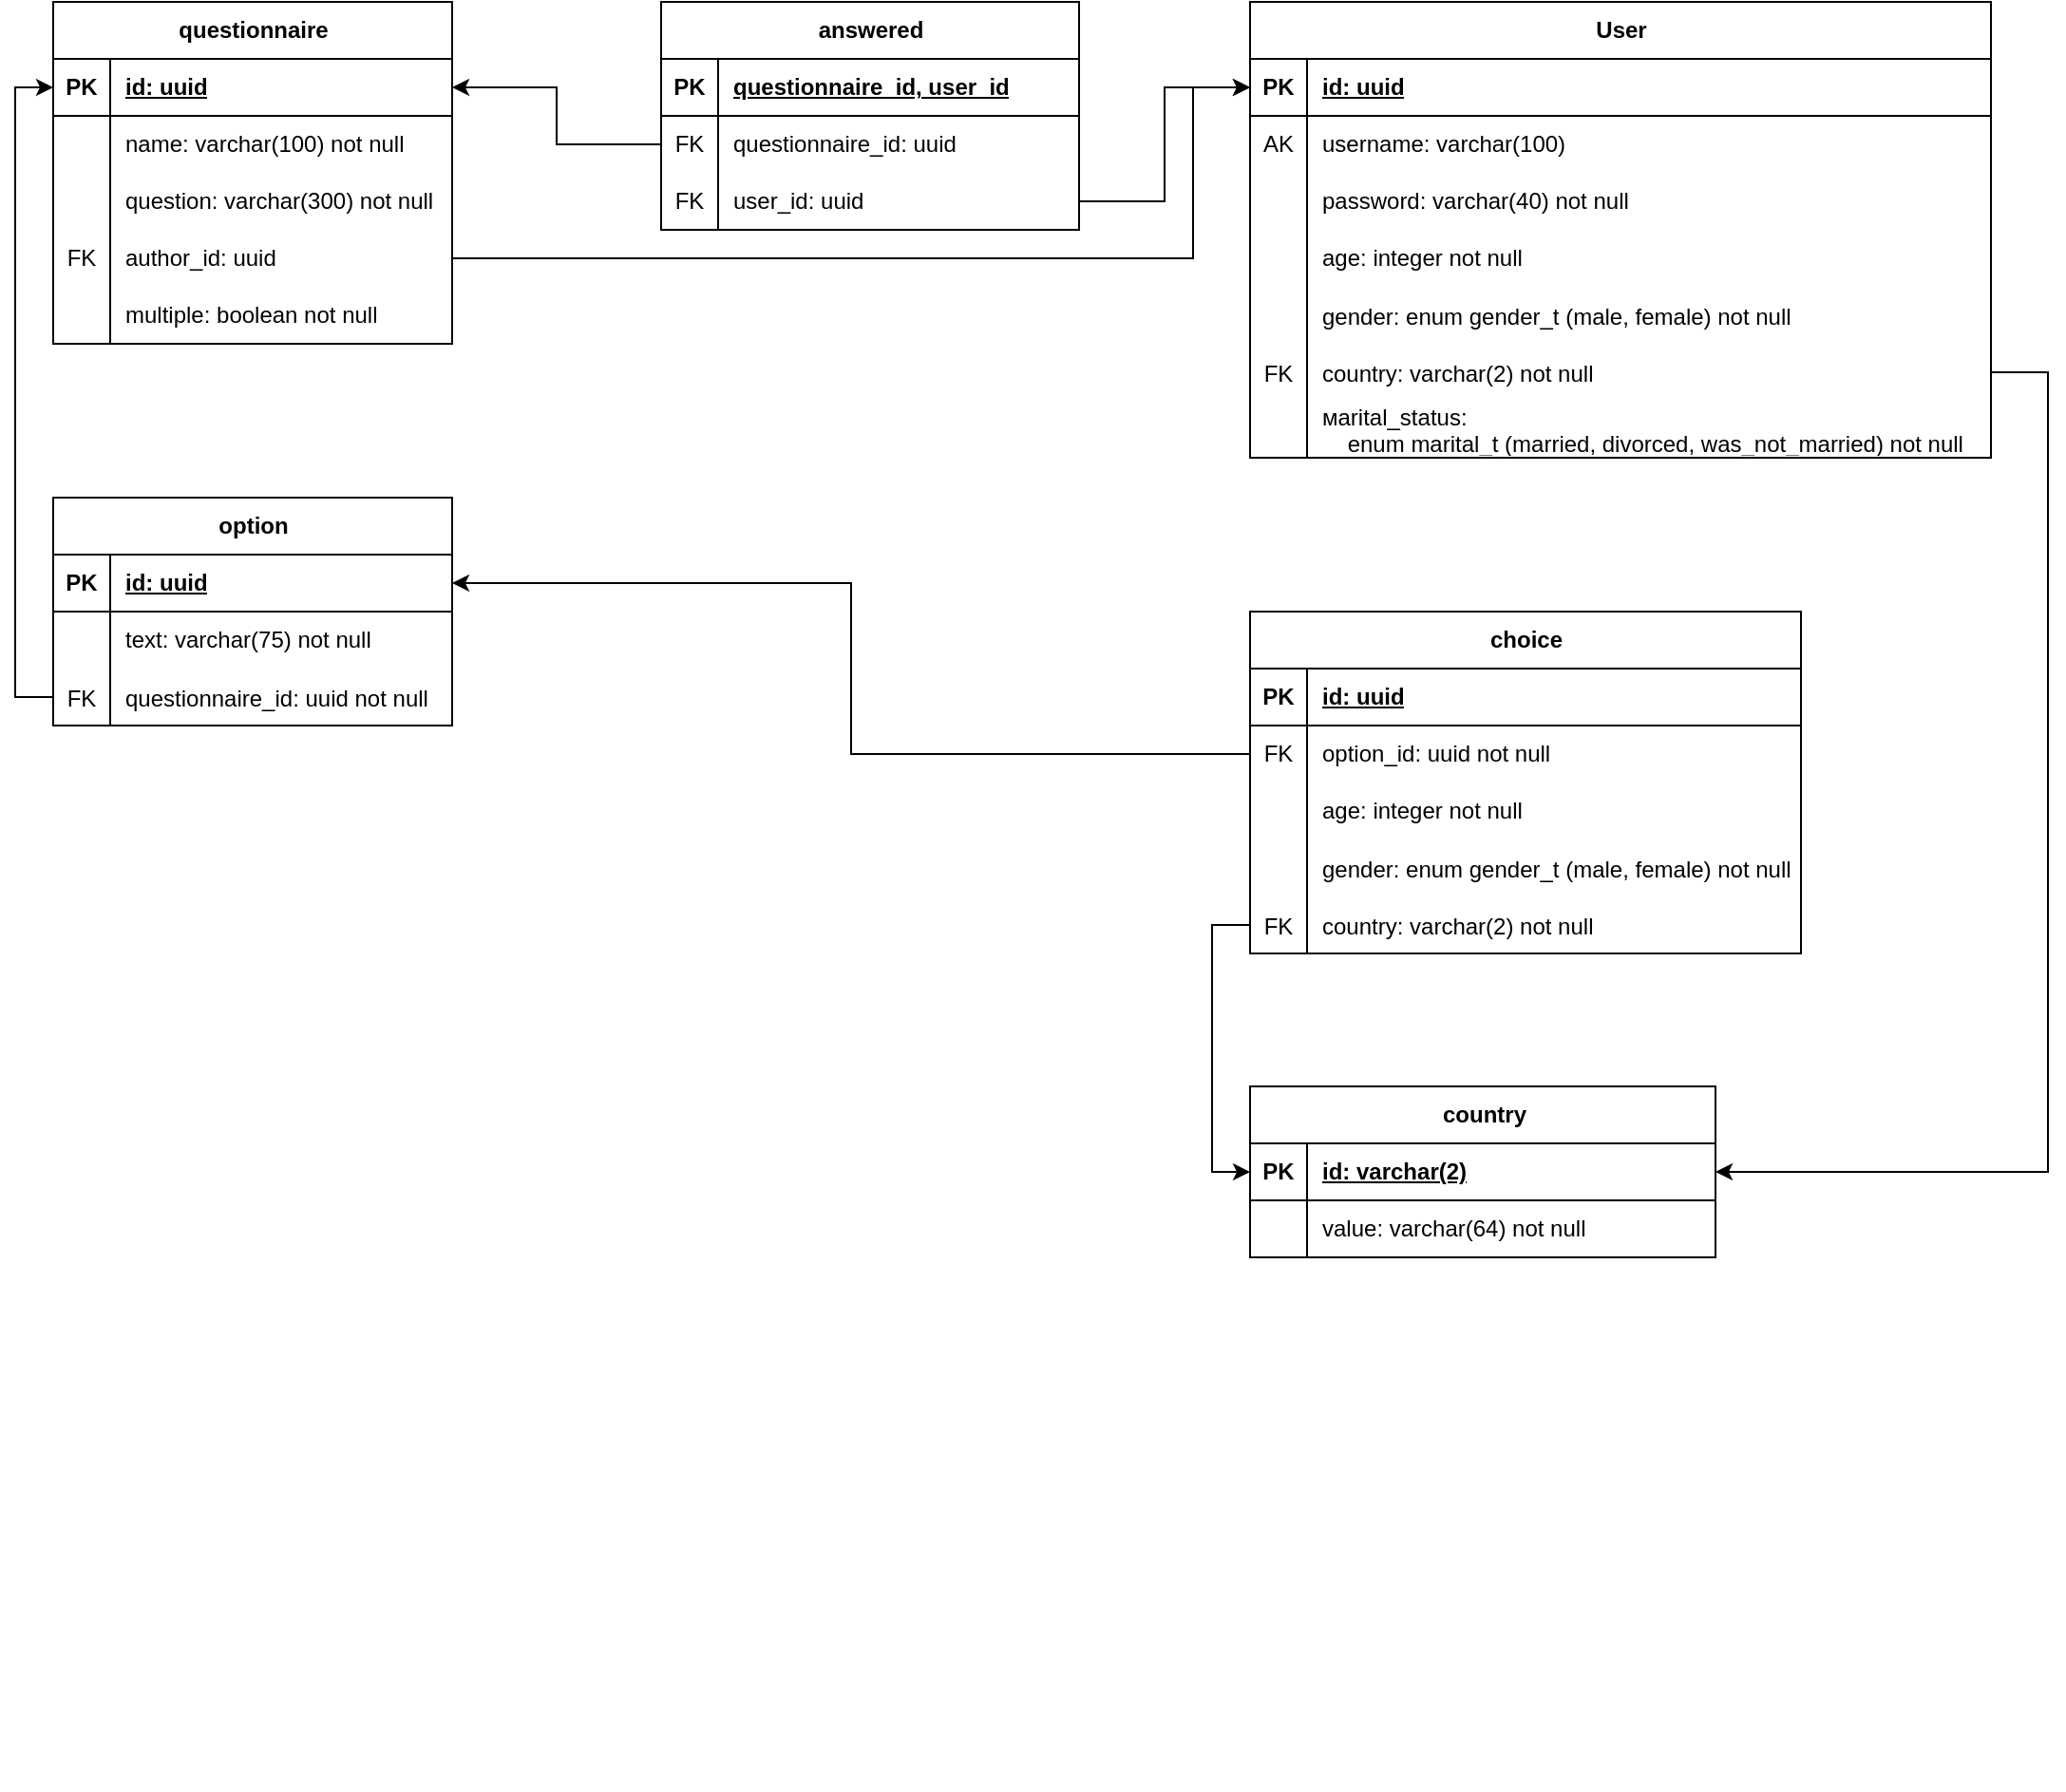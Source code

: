 <mxfile version="22.0.8" type="device">
  <diagram name="Страница — 1" id="QSBf3perLv_kSxdTgKMJ">
    <mxGraphModel dx="2261" dy="-389" grid="1" gridSize="10" guides="1" tooltips="1" connect="1" arrows="1" fold="1" page="1" pageScale="1" pageWidth="827" pageHeight="1169" math="0" shadow="0">
      <root>
        <mxCell id="0" />
        <mxCell id="1" parent="0" />
        <mxCell id="QNqdyhj0v0ewK2Hj2IED-8" value="questionnaire" style="shape=table;startSize=30;container=1;collapsible=1;childLayout=tableLayout;fixedRows=1;rowLines=0;fontStyle=1;align=center;resizeLast=1;html=1;" parent="1" vertex="1">
          <mxGeometry x="-110" y="1169" width="210" height="180" as="geometry" />
        </mxCell>
        <mxCell id="QNqdyhj0v0ewK2Hj2IED-9" value="" style="shape=tableRow;horizontal=0;startSize=0;swimlaneHead=0;swimlaneBody=0;fillColor=none;collapsible=0;dropTarget=0;points=[[0,0.5],[1,0.5]];portConstraint=eastwest;top=0;left=0;right=0;bottom=1;" parent="QNqdyhj0v0ewK2Hj2IED-8" vertex="1">
          <mxGeometry y="30" width="210" height="30" as="geometry" />
        </mxCell>
        <mxCell id="QNqdyhj0v0ewK2Hj2IED-10" value="PK" style="shape=partialRectangle;connectable=0;fillColor=none;top=0;left=0;bottom=0;right=0;fontStyle=1;overflow=hidden;whiteSpace=wrap;html=1;" parent="QNqdyhj0v0ewK2Hj2IED-9" vertex="1">
          <mxGeometry width="30" height="30" as="geometry">
            <mxRectangle width="30" height="30" as="alternateBounds" />
          </mxGeometry>
        </mxCell>
        <mxCell id="QNqdyhj0v0ewK2Hj2IED-11" value="id: uuid" style="shape=partialRectangle;connectable=0;fillColor=none;top=0;left=0;bottom=0;right=0;align=left;spacingLeft=6;fontStyle=5;overflow=hidden;whiteSpace=wrap;html=1;" parent="QNqdyhj0v0ewK2Hj2IED-9" vertex="1">
          <mxGeometry x="30" width="180" height="30" as="geometry">
            <mxRectangle width="180" height="30" as="alternateBounds" />
          </mxGeometry>
        </mxCell>
        <mxCell id="QNqdyhj0v0ewK2Hj2IED-12" value="" style="shape=tableRow;horizontal=0;startSize=0;swimlaneHead=0;swimlaneBody=0;fillColor=none;collapsible=0;dropTarget=0;points=[[0,0.5],[1,0.5]];portConstraint=eastwest;top=0;left=0;right=0;bottom=0;" parent="QNqdyhj0v0ewK2Hj2IED-8" vertex="1">
          <mxGeometry y="60" width="210" height="30" as="geometry" />
        </mxCell>
        <mxCell id="QNqdyhj0v0ewK2Hj2IED-13" value="" style="shape=partialRectangle;connectable=0;fillColor=none;top=0;left=0;bottom=0;right=0;editable=1;overflow=hidden;whiteSpace=wrap;html=1;" parent="QNqdyhj0v0ewK2Hj2IED-12" vertex="1">
          <mxGeometry width="30" height="30" as="geometry">
            <mxRectangle width="30" height="30" as="alternateBounds" />
          </mxGeometry>
        </mxCell>
        <mxCell id="QNqdyhj0v0ewK2Hj2IED-14" value="name: varchar(100)&amp;nbsp;not null" style="shape=partialRectangle;connectable=0;fillColor=none;top=0;left=0;bottom=0;right=0;align=left;spacingLeft=6;overflow=hidden;whiteSpace=wrap;html=1;" parent="QNqdyhj0v0ewK2Hj2IED-12" vertex="1">
          <mxGeometry x="30" width="180" height="30" as="geometry">
            <mxRectangle width="180" height="30" as="alternateBounds" />
          </mxGeometry>
        </mxCell>
        <mxCell id="QNqdyhj0v0ewK2Hj2IED-15" value="" style="shape=tableRow;horizontal=0;startSize=0;swimlaneHead=0;swimlaneBody=0;fillColor=none;collapsible=0;dropTarget=0;points=[[0,0.5],[1,0.5]];portConstraint=eastwest;top=0;left=0;right=0;bottom=0;" parent="QNqdyhj0v0ewK2Hj2IED-8" vertex="1">
          <mxGeometry y="90" width="210" height="30" as="geometry" />
        </mxCell>
        <mxCell id="QNqdyhj0v0ewK2Hj2IED-16" value="" style="shape=partialRectangle;connectable=0;fillColor=none;top=0;left=0;bottom=0;right=0;editable=1;overflow=hidden;whiteSpace=wrap;html=1;" parent="QNqdyhj0v0ewK2Hj2IED-15" vertex="1">
          <mxGeometry width="30" height="30" as="geometry">
            <mxRectangle width="30" height="30" as="alternateBounds" />
          </mxGeometry>
        </mxCell>
        <mxCell id="QNqdyhj0v0ewK2Hj2IED-17" value="question: varchar(300)&amp;nbsp;not null" style="shape=partialRectangle;connectable=0;fillColor=none;top=0;left=0;bottom=0;right=0;align=left;spacingLeft=6;overflow=hidden;whiteSpace=wrap;html=1;" parent="QNqdyhj0v0ewK2Hj2IED-15" vertex="1">
          <mxGeometry x="30" width="180" height="30" as="geometry">
            <mxRectangle width="180" height="30" as="alternateBounds" />
          </mxGeometry>
        </mxCell>
        <mxCell id="QNqdyhj0v0ewK2Hj2IED-18" value="" style="shape=tableRow;horizontal=0;startSize=0;swimlaneHead=0;swimlaneBody=0;fillColor=none;collapsible=0;dropTarget=0;points=[[0,0.5],[1,0.5]];portConstraint=eastwest;top=0;left=0;right=0;bottom=0;" parent="QNqdyhj0v0ewK2Hj2IED-8" vertex="1">
          <mxGeometry y="120" width="210" height="30" as="geometry" />
        </mxCell>
        <mxCell id="QNqdyhj0v0ewK2Hj2IED-19" value="FK" style="shape=partialRectangle;connectable=0;fillColor=none;top=0;left=0;bottom=0;right=0;editable=1;overflow=hidden;whiteSpace=wrap;html=1;" parent="QNqdyhj0v0ewK2Hj2IED-18" vertex="1">
          <mxGeometry width="30" height="30" as="geometry">
            <mxRectangle width="30" height="30" as="alternateBounds" />
          </mxGeometry>
        </mxCell>
        <mxCell id="QNqdyhj0v0ewK2Hj2IED-20" value="author_id: uuid" style="shape=partialRectangle;connectable=0;fillColor=none;top=0;left=0;bottom=0;right=0;align=left;spacingLeft=6;overflow=hidden;whiteSpace=wrap;html=1;" parent="QNqdyhj0v0ewK2Hj2IED-18" vertex="1">
          <mxGeometry x="30" width="180" height="30" as="geometry">
            <mxRectangle width="180" height="30" as="alternateBounds" />
          </mxGeometry>
        </mxCell>
        <mxCell id="QNqdyhj0v0ewK2Hj2IED-21" value="" style="shape=tableRow;horizontal=0;startSize=0;swimlaneHead=0;swimlaneBody=0;fillColor=none;collapsible=0;dropTarget=0;points=[[0,0.5],[1,0.5]];portConstraint=eastwest;top=0;left=0;right=0;bottom=0;" parent="QNqdyhj0v0ewK2Hj2IED-8" vertex="1">
          <mxGeometry y="150" width="210" height="30" as="geometry" />
        </mxCell>
        <mxCell id="QNqdyhj0v0ewK2Hj2IED-22" value="" style="shape=partialRectangle;connectable=0;fillColor=none;top=0;left=0;bottom=0;right=0;editable=1;overflow=hidden;whiteSpace=wrap;html=1;" parent="QNqdyhj0v0ewK2Hj2IED-21" vertex="1">
          <mxGeometry width="30" height="30" as="geometry">
            <mxRectangle width="30" height="30" as="alternateBounds" />
          </mxGeometry>
        </mxCell>
        <mxCell id="QNqdyhj0v0ewK2Hj2IED-23" value="multiple: boolean not null" style="shape=partialRectangle;connectable=0;fillColor=none;top=0;left=0;bottom=0;right=0;align=left;spacingLeft=6;overflow=hidden;whiteSpace=wrap;html=1;" parent="QNqdyhj0v0ewK2Hj2IED-21" vertex="1">
          <mxGeometry x="30" width="180" height="30" as="geometry">
            <mxRectangle width="180" height="30" as="alternateBounds" />
          </mxGeometry>
        </mxCell>
        <mxCell id="QNqdyhj0v0ewK2Hj2IED-24" value="option" style="shape=table;startSize=30;container=1;collapsible=1;childLayout=tableLayout;fixedRows=1;rowLines=0;fontStyle=1;align=center;resizeLast=1;html=1;" parent="1" vertex="1">
          <mxGeometry x="-110" y="1430" width="210" height="120" as="geometry" />
        </mxCell>
        <mxCell id="QNqdyhj0v0ewK2Hj2IED-25" value="" style="shape=tableRow;horizontal=0;startSize=0;swimlaneHead=0;swimlaneBody=0;fillColor=none;collapsible=0;dropTarget=0;points=[[0,0.5],[1,0.5]];portConstraint=eastwest;top=0;left=0;right=0;bottom=1;" parent="QNqdyhj0v0ewK2Hj2IED-24" vertex="1">
          <mxGeometry y="30" width="210" height="30" as="geometry" />
        </mxCell>
        <mxCell id="QNqdyhj0v0ewK2Hj2IED-26" value="PK" style="shape=partialRectangle;connectable=0;fillColor=none;top=0;left=0;bottom=0;right=0;fontStyle=1;overflow=hidden;whiteSpace=wrap;html=1;" parent="QNqdyhj0v0ewK2Hj2IED-25" vertex="1">
          <mxGeometry width="30" height="30" as="geometry">
            <mxRectangle width="30" height="30" as="alternateBounds" />
          </mxGeometry>
        </mxCell>
        <mxCell id="QNqdyhj0v0ewK2Hj2IED-27" value="id: uuid" style="shape=partialRectangle;connectable=0;fillColor=none;top=0;left=0;bottom=0;right=0;align=left;spacingLeft=6;fontStyle=5;overflow=hidden;whiteSpace=wrap;html=1;" parent="QNqdyhj0v0ewK2Hj2IED-25" vertex="1">
          <mxGeometry x="30" width="180" height="30" as="geometry">
            <mxRectangle width="180" height="30" as="alternateBounds" />
          </mxGeometry>
        </mxCell>
        <mxCell id="QNqdyhj0v0ewK2Hj2IED-28" value="" style="shape=tableRow;horizontal=0;startSize=0;swimlaneHead=0;swimlaneBody=0;fillColor=none;collapsible=0;dropTarget=0;points=[[0,0.5],[1,0.5]];portConstraint=eastwest;top=0;left=0;right=0;bottom=0;" parent="QNqdyhj0v0ewK2Hj2IED-24" vertex="1">
          <mxGeometry y="60" width="210" height="30" as="geometry" />
        </mxCell>
        <mxCell id="QNqdyhj0v0ewK2Hj2IED-29" value="" style="shape=partialRectangle;connectable=0;fillColor=none;top=0;left=0;bottom=0;right=0;editable=1;overflow=hidden;whiteSpace=wrap;html=1;" parent="QNqdyhj0v0ewK2Hj2IED-28" vertex="1">
          <mxGeometry width="30" height="30" as="geometry">
            <mxRectangle width="30" height="30" as="alternateBounds" />
          </mxGeometry>
        </mxCell>
        <mxCell id="QNqdyhj0v0ewK2Hj2IED-30" value="text: varchar(75)&amp;nbsp;not null" style="shape=partialRectangle;connectable=0;fillColor=none;top=0;left=0;bottom=0;right=0;align=left;spacingLeft=6;overflow=hidden;whiteSpace=wrap;html=1;" parent="QNqdyhj0v0ewK2Hj2IED-28" vertex="1">
          <mxGeometry x="30" width="180" height="30" as="geometry">
            <mxRectangle width="180" height="30" as="alternateBounds" />
          </mxGeometry>
        </mxCell>
        <mxCell id="QNqdyhj0v0ewK2Hj2IED-31" value="" style="shape=tableRow;horizontal=0;startSize=0;swimlaneHead=0;swimlaneBody=0;fillColor=none;collapsible=0;dropTarget=0;points=[[0,0.5],[1,0.5]];portConstraint=eastwest;top=0;left=0;right=0;bottom=0;" parent="QNqdyhj0v0ewK2Hj2IED-24" vertex="1">
          <mxGeometry y="90" width="210" height="30" as="geometry" />
        </mxCell>
        <mxCell id="QNqdyhj0v0ewK2Hj2IED-32" value="FK" style="shape=partialRectangle;connectable=0;fillColor=none;top=0;left=0;bottom=0;right=0;editable=1;overflow=hidden;" parent="QNqdyhj0v0ewK2Hj2IED-31" vertex="1">
          <mxGeometry width="30" height="30" as="geometry">
            <mxRectangle width="30" height="30" as="alternateBounds" />
          </mxGeometry>
        </mxCell>
        <mxCell id="QNqdyhj0v0ewK2Hj2IED-33" value="questionnaire_id: uuid not null" style="shape=partialRectangle;connectable=0;fillColor=none;top=0;left=0;bottom=0;right=0;align=left;spacingLeft=6;overflow=hidden;" parent="QNqdyhj0v0ewK2Hj2IED-31" vertex="1">
          <mxGeometry x="30" width="180" height="30" as="geometry">
            <mxRectangle width="180" height="30" as="alternateBounds" />
          </mxGeometry>
        </mxCell>
        <mxCell id="QNqdyhj0v0ewK2Hj2IED-53" value="choice" style="shape=table;startSize=30;container=1;collapsible=1;childLayout=tableLayout;fixedRows=1;rowLines=0;fontStyle=1;align=center;resizeLast=1;html=1;" parent="1" vertex="1">
          <mxGeometry x="520" y="1490" width="290" height="180" as="geometry" />
        </mxCell>
        <mxCell id="QNqdyhj0v0ewK2Hj2IED-54" value="" style="shape=tableRow;horizontal=0;startSize=0;swimlaneHead=0;swimlaneBody=0;fillColor=none;collapsible=0;dropTarget=0;points=[[0,0.5],[1,0.5]];portConstraint=eastwest;top=0;left=0;right=0;bottom=1;" parent="QNqdyhj0v0ewK2Hj2IED-53" vertex="1">
          <mxGeometry y="30" width="290" height="30" as="geometry" />
        </mxCell>
        <mxCell id="QNqdyhj0v0ewK2Hj2IED-55" value="PK" style="shape=partialRectangle;connectable=0;fillColor=none;top=0;left=0;bottom=0;right=0;fontStyle=1;overflow=hidden;whiteSpace=wrap;html=1;" parent="QNqdyhj0v0ewK2Hj2IED-54" vertex="1">
          <mxGeometry width="30" height="30" as="geometry">
            <mxRectangle width="30" height="30" as="alternateBounds" />
          </mxGeometry>
        </mxCell>
        <mxCell id="QNqdyhj0v0ewK2Hj2IED-56" value="id: uuid" style="shape=partialRectangle;connectable=0;fillColor=none;top=0;left=0;bottom=0;right=0;align=left;spacingLeft=6;fontStyle=5;overflow=hidden;whiteSpace=wrap;html=1;" parent="QNqdyhj0v0ewK2Hj2IED-54" vertex="1">
          <mxGeometry x="30" width="260" height="30" as="geometry">
            <mxRectangle width="260" height="30" as="alternateBounds" />
          </mxGeometry>
        </mxCell>
        <mxCell id="QNqdyhj0v0ewK2Hj2IED-60" value="" style="shape=tableRow;horizontal=0;startSize=0;swimlaneHead=0;swimlaneBody=0;fillColor=none;collapsible=0;dropTarget=0;points=[[0,0.5],[1,0.5]];portConstraint=eastwest;top=0;left=0;right=0;bottom=0;" parent="QNqdyhj0v0ewK2Hj2IED-53" vertex="1">
          <mxGeometry y="60" width="290" height="30" as="geometry" />
        </mxCell>
        <mxCell id="QNqdyhj0v0ewK2Hj2IED-61" value="FK" style="shape=partialRectangle;connectable=0;fillColor=none;top=0;left=0;bottom=0;right=0;editable=1;overflow=hidden;whiteSpace=wrap;html=1;" parent="QNqdyhj0v0ewK2Hj2IED-60" vertex="1">
          <mxGeometry width="30" height="30" as="geometry">
            <mxRectangle width="30" height="30" as="alternateBounds" />
          </mxGeometry>
        </mxCell>
        <mxCell id="QNqdyhj0v0ewK2Hj2IED-62" value="option_id: uuid&amp;nbsp;not null" style="shape=partialRectangle;connectable=0;fillColor=none;top=0;left=0;bottom=0;right=0;align=left;spacingLeft=6;overflow=hidden;whiteSpace=wrap;html=1;" parent="QNqdyhj0v0ewK2Hj2IED-60" vertex="1">
          <mxGeometry x="30" width="260" height="30" as="geometry">
            <mxRectangle width="260" height="30" as="alternateBounds" />
          </mxGeometry>
        </mxCell>
        <mxCell id="QNqdyhj0v0ewK2Hj2IED-63" value="" style="shape=tableRow;horizontal=0;startSize=0;swimlaneHead=0;swimlaneBody=0;fillColor=none;collapsible=0;dropTarget=0;points=[[0,0.5],[1,0.5]];portConstraint=eastwest;top=0;left=0;right=0;bottom=0;" parent="QNqdyhj0v0ewK2Hj2IED-53" vertex="1">
          <mxGeometry y="90" width="290" height="30" as="geometry" />
        </mxCell>
        <mxCell id="QNqdyhj0v0ewK2Hj2IED-64" value="" style="shape=partialRectangle;connectable=0;fillColor=none;top=0;left=0;bottom=0;right=0;editable=1;overflow=hidden;whiteSpace=wrap;html=1;" parent="QNqdyhj0v0ewK2Hj2IED-63" vertex="1">
          <mxGeometry width="30" height="30" as="geometry">
            <mxRectangle width="30" height="30" as="alternateBounds" />
          </mxGeometry>
        </mxCell>
        <mxCell id="QNqdyhj0v0ewK2Hj2IED-65" value="age: integer&amp;nbsp;not null" style="shape=partialRectangle;connectable=0;fillColor=none;top=0;left=0;bottom=0;right=0;align=left;spacingLeft=6;overflow=hidden;whiteSpace=wrap;html=1;" parent="QNqdyhj0v0ewK2Hj2IED-63" vertex="1">
          <mxGeometry x="30" width="260" height="30" as="geometry">
            <mxRectangle width="260" height="30" as="alternateBounds" />
          </mxGeometry>
        </mxCell>
        <mxCell id="QNqdyhj0v0ewK2Hj2IED-102" value="" style="shape=tableRow;horizontal=0;startSize=0;swimlaneHead=0;swimlaneBody=0;fillColor=none;collapsible=0;dropTarget=0;points=[[0,0.5],[1,0.5]];portConstraint=eastwest;top=0;left=0;right=0;bottom=0;" parent="QNqdyhj0v0ewK2Hj2IED-53" vertex="1">
          <mxGeometry y="120" width="290" height="30" as="geometry" />
        </mxCell>
        <mxCell id="QNqdyhj0v0ewK2Hj2IED-103" value="" style="shape=partialRectangle;connectable=0;fillColor=none;top=0;left=0;bottom=0;right=0;editable=1;overflow=hidden;" parent="QNqdyhj0v0ewK2Hj2IED-102" vertex="1">
          <mxGeometry width="30" height="30" as="geometry">
            <mxRectangle width="30" height="30" as="alternateBounds" />
          </mxGeometry>
        </mxCell>
        <mxCell id="QNqdyhj0v0ewK2Hj2IED-104" value="gender: enum gender_t (male, female) not null" style="shape=partialRectangle;connectable=0;fillColor=none;top=0;left=0;bottom=0;right=0;align=left;spacingLeft=6;overflow=hidden;" parent="QNqdyhj0v0ewK2Hj2IED-102" vertex="1">
          <mxGeometry x="30" width="260" height="30" as="geometry">
            <mxRectangle width="260" height="30" as="alternateBounds" />
          </mxGeometry>
        </mxCell>
        <mxCell id="QNqdyhj0v0ewK2Hj2IED-108" value="" style="shape=tableRow;horizontal=0;startSize=0;swimlaneHead=0;swimlaneBody=0;fillColor=none;collapsible=0;dropTarget=0;points=[[0,0.5],[1,0.5]];portConstraint=eastwest;top=0;left=0;right=0;bottom=0;" parent="QNqdyhj0v0ewK2Hj2IED-53" vertex="1">
          <mxGeometry y="150" width="290" height="30" as="geometry" />
        </mxCell>
        <mxCell id="QNqdyhj0v0ewK2Hj2IED-109" value="FK" style="shape=partialRectangle;connectable=0;fillColor=none;top=0;left=0;bottom=0;right=0;editable=1;overflow=hidden;" parent="QNqdyhj0v0ewK2Hj2IED-108" vertex="1">
          <mxGeometry width="30" height="30" as="geometry">
            <mxRectangle width="30" height="30" as="alternateBounds" />
          </mxGeometry>
        </mxCell>
        <mxCell id="QNqdyhj0v0ewK2Hj2IED-110" value="country: varchar(2) not null" style="shape=partialRectangle;connectable=0;fillColor=none;top=0;left=0;bottom=0;right=0;align=left;spacingLeft=6;overflow=hidden;" parent="QNqdyhj0v0ewK2Hj2IED-108" vertex="1">
          <mxGeometry x="30" width="260" height="30" as="geometry">
            <mxRectangle width="260" height="30" as="alternateBounds" />
          </mxGeometry>
        </mxCell>
        <mxCell id="QNqdyhj0v0ewK2Hj2IED-82" value="country" style="shape=table;startSize=30;container=1;collapsible=1;childLayout=tableLayout;fixedRows=1;rowLines=0;fontStyle=1;align=center;resizeLast=1;html=1;" parent="1" vertex="1">
          <mxGeometry x="520" y="1740" width="245" height="90" as="geometry" />
        </mxCell>
        <mxCell id="QNqdyhj0v0ewK2Hj2IED-83" value="" style="shape=tableRow;horizontal=0;startSize=0;swimlaneHead=0;swimlaneBody=0;fillColor=none;collapsible=0;dropTarget=0;points=[[0,0.5],[1,0.5]];portConstraint=eastwest;top=0;left=0;right=0;bottom=1;" parent="QNqdyhj0v0ewK2Hj2IED-82" vertex="1">
          <mxGeometry y="30" width="245" height="30" as="geometry" />
        </mxCell>
        <mxCell id="QNqdyhj0v0ewK2Hj2IED-84" value="PK" style="shape=partialRectangle;connectable=0;fillColor=none;top=0;left=0;bottom=0;right=0;fontStyle=1;overflow=hidden;whiteSpace=wrap;html=1;" parent="QNqdyhj0v0ewK2Hj2IED-83" vertex="1">
          <mxGeometry width="30" height="30" as="geometry">
            <mxRectangle width="30" height="30" as="alternateBounds" />
          </mxGeometry>
        </mxCell>
        <mxCell id="QNqdyhj0v0ewK2Hj2IED-85" value="id: varchar(2)" style="shape=partialRectangle;connectable=0;fillColor=none;top=0;left=0;bottom=0;right=0;align=left;spacingLeft=6;fontStyle=5;overflow=hidden;whiteSpace=wrap;html=1;" parent="QNqdyhj0v0ewK2Hj2IED-83" vertex="1">
          <mxGeometry x="30" width="215" height="30" as="geometry">
            <mxRectangle width="215" height="30" as="alternateBounds" />
          </mxGeometry>
        </mxCell>
        <mxCell id="QNqdyhj0v0ewK2Hj2IED-86" value="" style="shape=tableRow;horizontal=0;startSize=0;swimlaneHead=0;swimlaneBody=0;fillColor=none;collapsible=0;dropTarget=0;points=[[0,0.5],[1,0.5]];portConstraint=eastwest;top=0;left=0;right=0;bottom=0;" parent="QNqdyhj0v0ewK2Hj2IED-82" vertex="1">
          <mxGeometry y="60" width="245" height="30" as="geometry" />
        </mxCell>
        <mxCell id="QNqdyhj0v0ewK2Hj2IED-87" value="" style="shape=partialRectangle;connectable=0;fillColor=none;top=0;left=0;bottom=0;right=0;editable=1;overflow=hidden;whiteSpace=wrap;html=1;" parent="QNqdyhj0v0ewK2Hj2IED-86" vertex="1">
          <mxGeometry width="30" height="30" as="geometry">
            <mxRectangle width="30" height="30" as="alternateBounds" />
          </mxGeometry>
        </mxCell>
        <mxCell id="QNqdyhj0v0ewK2Hj2IED-88" value="value: varchar(64) not null" style="shape=partialRectangle;connectable=0;fillColor=none;top=0;left=0;bottom=0;right=0;align=left;spacingLeft=6;overflow=hidden;whiteSpace=wrap;html=1;" parent="QNqdyhj0v0ewK2Hj2IED-86" vertex="1">
          <mxGeometry x="30" width="215" height="30" as="geometry">
            <mxRectangle width="215" height="30" as="alternateBounds" />
          </mxGeometry>
        </mxCell>
        <mxCell id="QNqdyhj0v0ewK2Hj2IED-99" value="" style="shape=tableRow;horizontal=0;startSize=0;swimlaneHead=0;swimlaneBody=0;fillColor=none;collapsible=0;dropTarget=0;points=[[0,0.5],[1,0.5]];portConstraint=eastwest;top=0;left=0;right=0;bottom=0;" parent="1" vertex="1">
          <mxGeometry x="-10" y="2080" width="380" height="30" as="geometry" />
        </mxCell>
        <mxCell id="QNqdyhj0v0ewK2Hj2IED-100" value="" style="shape=partialRectangle;connectable=0;fillColor=none;top=0;left=0;bottom=0;right=0;editable=1;overflow=hidden;whiteSpace=wrap;html=1;" parent="QNqdyhj0v0ewK2Hj2IED-99" vertex="1">
          <mxGeometry width="30" height="30" as="geometry">
            <mxRectangle width="30" height="30" as="alternateBounds" />
          </mxGeometry>
        </mxCell>
        <mxCell id="QNqdyhj0v0ewK2Hj2IED-112" value="User" style="shape=table;startSize=30;container=1;collapsible=1;childLayout=tableLayout;fixedRows=1;rowLines=0;fontStyle=1;align=center;resizeLast=1;html=1;" parent="1" vertex="1">
          <mxGeometry x="520" y="1169" width="390" height="240" as="geometry" />
        </mxCell>
        <mxCell id="QNqdyhj0v0ewK2Hj2IED-113" value="" style="shape=tableRow;horizontal=0;startSize=0;swimlaneHead=0;swimlaneBody=0;fillColor=none;collapsible=0;dropTarget=0;points=[[0,0.5],[1,0.5]];portConstraint=eastwest;top=0;left=0;right=0;bottom=1;" parent="QNqdyhj0v0ewK2Hj2IED-112" vertex="1">
          <mxGeometry y="30" width="390" height="30" as="geometry" />
        </mxCell>
        <mxCell id="QNqdyhj0v0ewK2Hj2IED-114" value="PK" style="shape=partialRectangle;connectable=0;fillColor=none;top=0;left=0;bottom=0;right=0;fontStyle=1;overflow=hidden;whiteSpace=wrap;html=1;" parent="QNqdyhj0v0ewK2Hj2IED-113" vertex="1">
          <mxGeometry width="30" height="30" as="geometry">
            <mxRectangle width="30" height="30" as="alternateBounds" />
          </mxGeometry>
        </mxCell>
        <mxCell id="QNqdyhj0v0ewK2Hj2IED-115" value="id: uuid" style="shape=partialRectangle;connectable=0;fillColor=none;top=0;left=0;bottom=0;right=0;align=left;spacingLeft=6;fontStyle=5;overflow=hidden;whiteSpace=wrap;html=1;" parent="QNqdyhj0v0ewK2Hj2IED-113" vertex="1">
          <mxGeometry x="30" width="360" height="30" as="geometry">
            <mxRectangle width="360" height="30" as="alternateBounds" />
          </mxGeometry>
        </mxCell>
        <mxCell id="QNqdyhj0v0ewK2Hj2IED-116" value="" style="shape=tableRow;horizontal=0;startSize=0;swimlaneHead=0;swimlaneBody=0;fillColor=none;collapsible=0;dropTarget=0;points=[[0,0.5],[1,0.5]];portConstraint=eastwest;top=0;left=0;right=0;bottom=0;" parent="QNqdyhj0v0ewK2Hj2IED-112" vertex="1">
          <mxGeometry y="60" width="390" height="30" as="geometry" />
        </mxCell>
        <mxCell id="QNqdyhj0v0ewK2Hj2IED-117" value="AK" style="shape=partialRectangle;connectable=0;fillColor=none;top=0;left=0;bottom=0;right=0;editable=1;overflow=hidden;whiteSpace=wrap;html=1;" parent="QNqdyhj0v0ewK2Hj2IED-116" vertex="1">
          <mxGeometry width="30" height="30" as="geometry">
            <mxRectangle width="30" height="30" as="alternateBounds" />
          </mxGeometry>
        </mxCell>
        <mxCell id="QNqdyhj0v0ewK2Hj2IED-118" value="username: varchar(100)" style="shape=partialRectangle;connectable=0;fillColor=none;top=0;left=0;bottom=0;right=0;align=left;spacingLeft=6;overflow=hidden;whiteSpace=wrap;html=1;" parent="QNqdyhj0v0ewK2Hj2IED-116" vertex="1">
          <mxGeometry x="30" width="360" height="30" as="geometry">
            <mxRectangle width="360" height="30" as="alternateBounds" />
          </mxGeometry>
        </mxCell>
        <mxCell id="QNqdyhj0v0ewK2Hj2IED-119" value="" style="shape=tableRow;horizontal=0;startSize=0;swimlaneHead=0;swimlaneBody=0;fillColor=none;collapsible=0;dropTarget=0;points=[[0,0.5],[1,0.5]];portConstraint=eastwest;top=0;left=0;right=0;bottom=0;" parent="QNqdyhj0v0ewK2Hj2IED-112" vertex="1">
          <mxGeometry y="90" width="390" height="30" as="geometry" />
        </mxCell>
        <mxCell id="QNqdyhj0v0ewK2Hj2IED-120" value="" style="shape=partialRectangle;connectable=0;fillColor=none;top=0;left=0;bottom=0;right=0;editable=1;overflow=hidden;whiteSpace=wrap;html=1;" parent="QNqdyhj0v0ewK2Hj2IED-119" vertex="1">
          <mxGeometry width="30" height="30" as="geometry">
            <mxRectangle width="30" height="30" as="alternateBounds" />
          </mxGeometry>
        </mxCell>
        <mxCell id="QNqdyhj0v0ewK2Hj2IED-121" value="password: varchar(40) not null" style="shape=partialRectangle;connectable=0;fillColor=none;top=0;left=0;bottom=0;right=0;align=left;spacingLeft=6;overflow=hidden;whiteSpace=wrap;html=1;" parent="QNqdyhj0v0ewK2Hj2IED-119" vertex="1">
          <mxGeometry x="30" width="360" height="30" as="geometry">
            <mxRectangle width="360" height="30" as="alternateBounds" />
          </mxGeometry>
        </mxCell>
        <mxCell id="QNqdyhj0v0ewK2Hj2IED-122" value="" style="shape=tableRow;horizontal=0;startSize=0;swimlaneHead=0;swimlaneBody=0;fillColor=none;collapsible=0;dropTarget=0;points=[[0,0.5],[1,0.5]];portConstraint=eastwest;top=0;left=0;right=0;bottom=0;" parent="QNqdyhj0v0ewK2Hj2IED-112" vertex="1">
          <mxGeometry y="120" width="390" height="30" as="geometry" />
        </mxCell>
        <mxCell id="QNqdyhj0v0ewK2Hj2IED-123" value="" style="shape=partialRectangle;connectable=0;fillColor=none;top=0;left=0;bottom=0;right=0;editable=1;overflow=hidden;whiteSpace=wrap;html=1;" parent="QNqdyhj0v0ewK2Hj2IED-122" vertex="1">
          <mxGeometry width="30" height="30" as="geometry">
            <mxRectangle width="30" height="30" as="alternateBounds" />
          </mxGeometry>
        </mxCell>
        <mxCell id="QNqdyhj0v0ewK2Hj2IED-124" value="age: integer&amp;nbsp;not null" style="shape=partialRectangle;connectable=0;fillColor=none;top=0;left=0;bottom=0;right=0;align=left;spacingLeft=6;overflow=hidden;whiteSpace=wrap;html=1;" parent="QNqdyhj0v0ewK2Hj2IED-122" vertex="1">
          <mxGeometry x="30" width="360" height="30" as="geometry">
            <mxRectangle width="360" height="30" as="alternateBounds" />
          </mxGeometry>
        </mxCell>
        <mxCell id="QNqdyhj0v0ewK2Hj2IED-125" value="" style="shape=tableRow;horizontal=0;startSize=0;swimlaneHead=0;swimlaneBody=0;fillColor=none;collapsible=0;dropTarget=0;points=[[0,0.5],[1,0.5]];portConstraint=eastwest;top=0;left=0;right=0;bottom=0;" parent="QNqdyhj0v0ewK2Hj2IED-112" vertex="1">
          <mxGeometry y="150" width="390" height="30" as="geometry" />
        </mxCell>
        <mxCell id="QNqdyhj0v0ewK2Hj2IED-126" value="" style="shape=partialRectangle;connectable=0;fillColor=none;top=0;left=0;bottom=0;right=0;editable=1;overflow=hidden;" parent="QNqdyhj0v0ewK2Hj2IED-125" vertex="1">
          <mxGeometry width="30" height="30" as="geometry">
            <mxRectangle width="30" height="30" as="alternateBounds" />
          </mxGeometry>
        </mxCell>
        <mxCell id="QNqdyhj0v0ewK2Hj2IED-127" value="gender: enum gender_t (male, female) not null" style="shape=partialRectangle;connectable=0;fillColor=none;top=0;left=0;bottom=0;right=0;align=left;spacingLeft=6;overflow=hidden;" parent="QNqdyhj0v0ewK2Hj2IED-125" vertex="1">
          <mxGeometry x="30" width="360" height="30" as="geometry">
            <mxRectangle width="360" height="30" as="alternateBounds" />
          </mxGeometry>
        </mxCell>
        <mxCell id="QNqdyhj0v0ewK2Hj2IED-129" value="" style="shape=tableRow;horizontal=0;startSize=0;swimlaneHead=0;swimlaneBody=0;fillColor=none;collapsible=0;dropTarget=0;points=[[0,0.5],[1,0.5]];portConstraint=eastwest;top=0;left=0;right=0;bottom=0;" parent="QNqdyhj0v0ewK2Hj2IED-112" vertex="1">
          <mxGeometry y="180" width="390" height="30" as="geometry" />
        </mxCell>
        <mxCell id="QNqdyhj0v0ewK2Hj2IED-130" value="FK" style="shape=partialRectangle;connectable=0;fillColor=none;top=0;left=0;bottom=0;right=0;editable=1;overflow=hidden;" parent="QNqdyhj0v0ewK2Hj2IED-129" vertex="1">
          <mxGeometry width="30" height="30" as="geometry">
            <mxRectangle width="30" height="30" as="alternateBounds" />
          </mxGeometry>
        </mxCell>
        <mxCell id="QNqdyhj0v0ewK2Hj2IED-131" value="country: varchar(2) not null" style="shape=partialRectangle;connectable=0;fillColor=none;top=0;left=0;bottom=0;right=0;align=left;spacingLeft=6;overflow=hidden;" parent="QNqdyhj0v0ewK2Hj2IED-129" vertex="1">
          <mxGeometry x="30" width="360" height="30" as="geometry">
            <mxRectangle width="360" height="30" as="alternateBounds" />
          </mxGeometry>
        </mxCell>
        <mxCell id="QNqdyhj0v0ewK2Hj2IED-132" value="" style="shape=tableRow;horizontal=0;startSize=0;swimlaneHead=0;swimlaneBody=0;fillColor=none;collapsible=0;dropTarget=0;points=[[0,0.5],[1,0.5]];portConstraint=eastwest;top=0;left=0;right=0;bottom=0;" parent="QNqdyhj0v0ewK2Hj2IED-112" vertex="1">
          <mxGeometry y="210" width="390" height="30" as="geometry" />
        </mxCell>
        <mxCell id="QNqdyhj0v0ewK2Hj2IED-133" value="" style="shape=partialRectangle;connectable=0;fillColor=none;top=0;left=0;bottom=0;right=0;editable=1;overflow=hidden;" parent="QNqdyhj0v0ewK2Hj2IED-132" vertex="1">
          <mxGeometry width="30" height="30" as="geometry">
            <mxRectangle width="30" height="30" as="alternateBounds" />
          </mxGeometry>
        </mxCell>
        <mxCell id="QNqdyhj0v0ewK2Hj2IED-134" value="мarital_status:&#xa;    enum marital_t (married, divorced, was_not_married) not null" style="shape=partialRectangle;connectable=0;fillColor=none;top=0;left=0;bottom=0;right=0;align=left;spacingLeft=6;overflow=hidden;" parent="QNqdyhj0v0ewK2Hj2IED-132" vertex="1">
          <mxGeometry x="30" width="360" height="30" as="geometry">
            <mxRectangle width="360" height="30" as="alternateBounds" />
          </mxGeometry>
        </mxCell>
        <mxCell id="QNqdyhj0v0ewK2Hj2IED-136" value="answered" style="shape=table;startSize=30;container=1;collapsible=1;childLayout=tableLayout;fixedRows=1;rowLines=0;fontStyle=1;align=center;resizeLast=1;html=1;" parent="1" vertex="1">
          <mxGeometry x="210" y="1169" width="220" height="120" as="geometry" />
        </mxCell>
        <mxCell id="QNqdyhj0v0ewK2Hj2IED-137" value="" style="shape=tableRow;horizontal=0;startSize=0;swimlaneHead=0;swimlaneBody=0;fillColor=none;collapsible=0;dropTarget=0;points=[[0,0.5],[1,0.5]];portConstraint=eastwest;top=0;left=0;right=0;bottom=1;" parent="QNqdyhj0v0ewK2Hj2IED-136" vertex="1">
          <mxGeometry y="30" width="220" height="30" as="geometry" />
        </mxCell>
        <mxCell id="QNqdyhj0v0ewK2Hj2IED-138" value="PK" style="shape=partialRectangle;connectable=0;fillColor=none;top=0;left=0;bottom=0;right=0;fontStyle=1;overflow=hidden;whiteSpace=wrap;html=1;" parent="QNqdyhj0v0ewK2Hj2IED-137" vertex="1">
          <mxGeometry width="30" height="30" as="geometry">
            <mxRectangle width="30" height="30" as="alternateBounds" />
          </mxGeometry>
        </mxCell>
        <mxCell id="QNqdyhj0v0ewK2Hj2IED-139" value="questionnaire_id, user_id" style="shape=partialRectangle;connectable=0;fillColor=none;top=0;left=0;bottom=0;right=0;align=left;spacingLeft=6;fontStyle=5;overflow=hidden;whiteSpace=wrap;html=1;" parent="QNqdyhj0v0ewK2Hj2IED-137" vertex="1">
          <mxGeometry x="30" width="190" height="30" as="geometry">
            <mxRectangle width="190" height="30" as="alternateBounds" />
          </mxGeometry>
        </mxCell>
        <mxCell id="QNqdyhj0v0ewK2Hj2IED-140" value="" style="shape=tableRow;horizontal=0;startSize=0;swimlaneHead=0;swimlaneBody=0;fillColor=none;collapsible=0;dropTarget=0;points=[[0,0.5],[1,0.5]];portConstraint=eastwest;top=0;left=0;right=0;bottom=0;" parent="QNqdyhj0v0ewK2Hj2IED-136" vertex="1">
          <mxGeometry y="60" width="220" height="30" as="geometry" />
        </mxCell>
        <mxCell id="QNqdyhj0v0ewK2Hj2IED-141" value="FK" style="shape=partialRectangle;connectable=0;fillColor=none;top=0;left=0;bottom=0;right=0;editable=1;overflow=hidden;whiteSpace=wrap;html=1;" parent="QNqdyhj0v0ewK2Hj2IED-140" vertex="1">
          <mxGeometry width="30" height="30" as="geometry">
            <mxRectangle width="30" height="30" as="alternateBounds" />
          </mxGeometry>
        </mxCell>
        <mxCell id="QNqdyhj0v0ewK2Hj2IED-142" value="questionnaire_id: uuid" style="shape=partialRectangle;connectable=0;fillColor=none;top=0;left=0;bottom=0;right=0;align=left;spacingLeft=6;overflow=hidden;whiteSpace=wrap;html=1;" parent="QNqdyhj0v0ewK2Hj2IED-140" vertex="1">
          <mxGeometry x="30" width="190" height="30" as="geometry">
            <mxRectangle width="190" height="30" as="alternateBounds" />
          </mxGeometry>
        </mxCell>
        <mxCell id="QNqdyhj0v0ewK2Hj2IED-143" value="" style="shape=tableRow;horizontal=0;startSize=0;swimlaneHead=0;swimlaneBody=0;fillColor=none;collapsible=0;dropTarget=0;points=[[0,0.5],[1,0.5]];portConstraint=eastwest;top=0;left=0;right=0;bottom=0;" parent="QNqdyhj0v0ewK2Hj2IED-136" vertex="1">
          <mxGeometry y="90" width="220" height="30" as="geometry" />
        </mxCell>
        <mxCell id="QNqdyhj0v0ewK2Hj2IED-144" value="FK" style="shape=partialRectangle;connectable=0;fillColor=none;top=0;left=0;bottom=0;right=0;editable=1;overflow=hidden;whiteSpace=wrap;html=1;" parent="QNqdyhj0v0ewK2Hj2IED-143" vertex="1">
          <mxGeometry width="30" height="30" as="geometry">
            <mxRectangle width="30" height="30" as="alternateBounds" />
          </mxGeometry>
        </mxCell>
        <mxCell id="QNqdyhj0v0ewK2Hj2IED-145" value="user_id: uuid" style="shape=partialRectangle;connectable=0;fillColor=none;top=0;left=0;bottom=0;right=0;align=left;spacingLeft=6;overflow=hidden;whiteSpace=wrap;html=1;" parent="QNqdyhj0v0ewK2Hj2IED-143" vertex="1">
          <mxGeometry x="30" width="190" height="30" as="geometry">
            <mxRectangle width="190" height="30" as="alternateBounds" />
          </mxGeometry>
        </mxCell>
        <mxCell id="LhHIe_CEhnxTlckqHNHB-1" style="edgeStyle=orthogonalEdgeStyle;rounded=0;orthogonalLoop=1;jettySize=auto;html=1;exitX=0;exitY=0.5;exitDx=0;exitDy=0;entryX=1;entryY=0.5;entryDx=0;entryDy=0;" parent="1" source="QNqdyhj0v0ewK2Hj2IED-140" target="QNqdyhj0v0ewK2Hj2IED-9" edge="1">
          <mxGeometry relative="1" as="geometry" />
        </mxCell>
        <mxCell id="LhHIe_CEhnxTlckqHNHB-2" style="edgeStyle=orthogonalEdgeStyle;rounded=0;orthogonalLoop=1;jettySize=auto;html=1;exitX=1;exitY=0.5;exitDx=0;exitDy=0;" parent="1" source="QNqdyhj0v0ewK2Hj2IED-143" target="QNqdyhj0v0ewK2Hj2IED-113" edge="1">
          <mxGeometry relative="1" as="geometry" />
        </mxCell>
        <mxCell id="LhHIe_CEhnxTlckqHNHB-3" style="edgeStyle=orthogonalEdgeStyle;rounded=0;orthogonalLoop=1;jettySize=auto;html=1;exitX=1;exitY=0.5;exitDx=0;exitDy=0;" parent="1" source="QNqdyhj0v0ewK2Hj2IED-18" target="QNqdyhj0v0ewK2Hj2IED-113" edge="1">
          <mxGeometry relative="1" as="geometry">
            <Array as="points">
              <mxPoint x="490" y="1304" />
              <mxPoint x="490" y="1214" />
            </Array>
          </mxGeometry>
        </mxCell>
        <mxCell id="LhHIe_CEhnxTlckqHNHB-4" style="edgeStyle=orthogonalEdgeStyle;rounded=0;orthogonalLoop=1;jettySize=auto;html=1;exitX=0;exitY=0.5;exitDx=0;exitDy=0;entryX=0;entryY=0.5;entryDx=0;entryDy=0;" parent="1" source="QNqdyhj0v0ewK2Hj2IED-31" target="QNqdyhj0v0ewK2Hj2IED-9" edge="1">
          <mxGeometry relative="1" as="geometry" />
        </mxCell>
        <mxCell id="LhHIe_CEhnxTlckqHNHB-5" style="edgeStyle=orthogonalEdgeStyle;rounded=0;orthogonalLoop=1;jettySize=auto;html=1;exitX=0;exitY=0.5;exitDx=0;exitDy=0;entryX=1;entryY=0.5;entryDx=0;entryDy=0;" parent="1" source="QNqdyhj0v0ewK2Hj2IED-60" target="QNqdyhj0v0ewK2Hj2IED-25" edge="1">
          <mxGeometry relative="1" as="geometry" />
        </mxCell>
        <mxCell id="LhHIe_CEhnxTlckqHNHB-6" style="edgeStyle=orthogonalEdgeStyle;rounded=0;orthogonalLoop=1;jettySize=auto;html=1;entryX=0;entryY=0.5;entryDx=0;entryDy=0;" parent="1" source="QNqdyhj0v0ewK2Hj2IED-108" target="QNqdyhj0v0ewK2Hj2IED-83" edge="1">
          <mxGeometry relative="1" as="geometry" />
        </mxCell>
        <mxCell id="LhHIe_CEhnxTlckqHNHB-7" style="edgeStyle=orthogonalEdgeStyle;rounded=0;orthogonalLoop=1;jettySize=auto;html=1;" parent="1" source="QNqdyhj0v0ewK2Hj2IED-129" target="QNqdyhj0v0ewK2Hj2IED-83" edge="1">
          <mxGeometry relative="1" as="geometry">
            <Array as="points">
              <mxPoint x="940" y="1364" />
              <mxPoint x="940" y="1785" />
            </Array>
          </mxGeometry>
        </mxCell>
      </root>
    </mxGraphModel>
  </diagram>
</mxfile>
